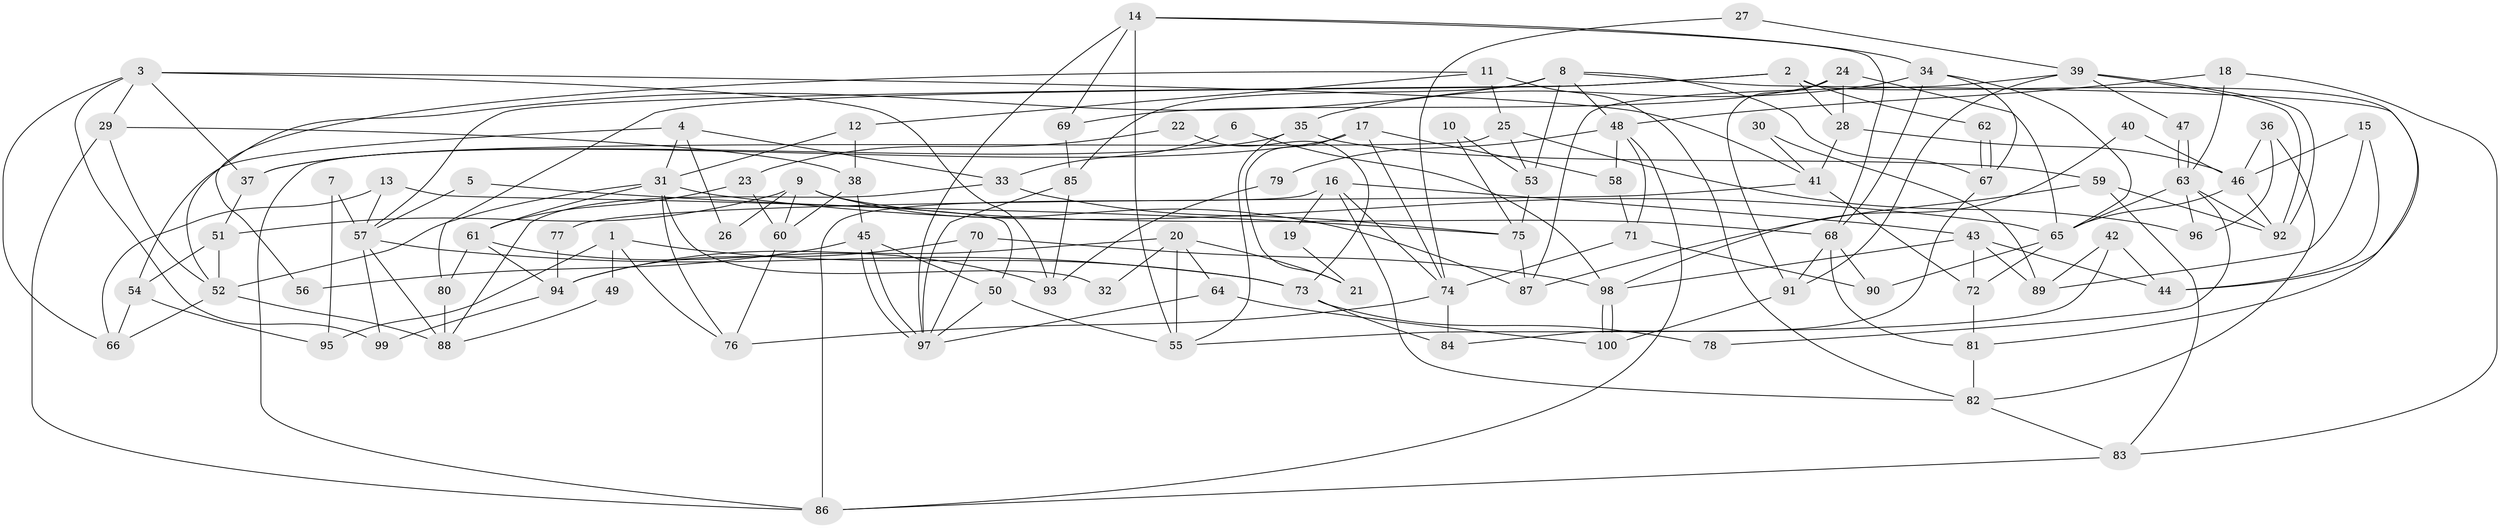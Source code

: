 // Generated by graph-tools (version 1.1) at 2025/49/03/09/25 04:49:32]
// undirected, 100 vertices, 200 edges
graph export_dot {
graph [start="1"]
  node [color=gray90,style=filled];
  1;
  2;
  3;
  4;
  5;
  6;
  7;
  8;
  9;
  10;
  11;
  12;
  13;
  14;
  15;
  16;
  17;
  18;
  19;
  20;
  21;
  22;
  23;
  24;
  25;
  26;
  27;
  28;
  29;
  30;
  31;
  32;
  33;
  34;
  35;
  36;
  37;
  38;
  39;
  40;
  41;
  42;
  43;
  44;
  45;
  46;
  47;
  48;
  49;
  50;
  51;
  52;
  53;
  54;
  55;
  56;
  57;
  58;
  59;
  60;
  61;
  62;
  63;
  64;
  65;
  66;
  67;
  68;
  69;
  70;
  71;
  72;
  73;
  74;
  75;
  76;
  77;
  78;
  79;
  80;
  81;
  82;
  83;
  84;
  85;
  86;
  87;
  88;
  89;
  90;
  91;
  92;
  93;
  94;
  95;
  96;
  97;
  98;
  99;
  100;
  1 -- 73;
  1 -- 76;
  1 -- 49;
  1 -- 95;
  2 -- 44;
  2 -- 28;
  2 -- 57;
  2 -- 62;
  2 -- 80;
  3 -- 99;
  3 -- 66;
  3 -- 29;
  3 -- 37;
  3 -- 41;
  3 -- 93;
  4 -- 54;
  4 -- 33;
  4 -- 26;
  4 -- 31;
  5 -- 75;
  5 -- 57;
  6 -- 33;
  6 -- 98;
  7 -- 57;
  7 -- 95;
  8 -- 52;
  8 -- 48;
  8 -- 53;
  8 -- 67;
  8 -- 81;
  8 -- 85;
  9 -- 60;
  9 -- 87;
  9 -- 26;
  9 -- 51;
  9 -- 68;
  10 -- 75;
  10 -- 53;
  11 -- 25;
  11 -- 82;
  11 -- 12;
  11 -- 56;
  12 -- 31;
  12 -- 38;
  13 -- 50;
  13 -- 57;
  13 -- 66;
  14 -- 97;
  14 -- 68;
  14 -- 34;
  14 -- 55;
  14 -- 69;
  15 -- 46;
  15 -- 89;
  15 -- 44;
  16 -- 86;
  16 -- 82;
  16 -- 19;
  16 -- 43;
  16 -- 74;
  17 -- 74;
  17 -- 37;
  17 -- 21;
  17 -- 58;
  18 -- 48;
  18 -- 63;
  18 -- 83;
  19 -- 21;
  20 -- 94;
  20 -- 64;
  20 -- 21;
  20 -- 32;
  20 -- 55;
  22 -- 23;
  22 -- 73;
  23 -- 60;
  23 -- 61;
  24 -- 65;
  24 -- 69;
  24 -- 28;
  24 -- 91;
  25 -- 96;
  25 -- 86;
  25 -- 53;
  27 -- 74;
  27 -- 39;
  28 -- 46;
  28 -- 41;
  29 -- 52;
  29 -- 38;
  29 -- 86;
  30 -- 41;
  30 -- 89;
  31 -- 65;
  31 -- 32;
  31 -- 52;
  31 -- 61;
  31 -- 76;
  33 -- 88;
  33 -- 75;
  34 -- 67;
  34 -- 35;
  34 -- 65;
  34 -- 68;
  35 -- 55;
  35 -- 37;
  35 -- 59;
  36 -- 46;
  36 -- 82;
  36 -- 96;
  37 -- 51;
  38 -- 45;
  38 -- 60;
  39 -- 91;
  39 -- 92;
  39 -- 92;
  39 -- 47;
  39 -- 87;
  40 -- 98;
  40 -- 46;
  41 -- 72;
  41 -- 77;
  42 -- 44;
  42 -- 55;
  42 -- 89;
  43 -- 72;
  43 -- 44;
  43 -- 89;
  43 -- 98;
  45 -- 97;
  45 -- 97;
  45 -- 50;
  45 -- 56;
  46 -- 92;
  46 -- 65;
  47 -- 63;
  47 -- 63;
  48 -- 71;
  48 -- 86;
  48 -- 58;
  48 -- 79;
  49 -- 88;
  50 -- 55;
  50 -- 97;
  51 -- 52;
  51 -- 54;
  52 -- 66;
  52 -- 88;
  53 -- 75;
  54 -- 66;
  54 -- 95;
  57 -- 88;
  57 -- 73;
  57 -- 99;
  58 -- 71;
  59 -- 92;
  59 -- 83;
  59 -- 87;
  60 -- 76;
  61 -- 93;
  61 -- 80;
  61 -- 94;
  62 -- 67;
  62 -- 67;
  63 -- 65;
  63 -- 78;
  63 -- 92;
  63 -- 96;
  64 -- 100;
  64 -- 97;
  65 -- 72;
  65 -- 90;
  67 -- 84;
  68 -- 81;
  68 -- 90;
  68 -- 91;
  69 -- 85;
  70 -- 98;
  70 -- 97;
  70 -- 94;
  71 -- 90;
  71 -- 74;
  72 -- 81;
  73 -- 84;
  73 -- 78;
  74 -- 76;
  74 -- 84;
  75 -- 87;
  77 -- 94;
  79 -- 93;
  80 -- 88;
  81 -- 82;
  82 -- 83;
  83 -- 86;
  85 -- 97;
  85 -- 93;
  91 -- 100;
  94 -- 99;
  98 -- 100;
  98 -- 100;
}
